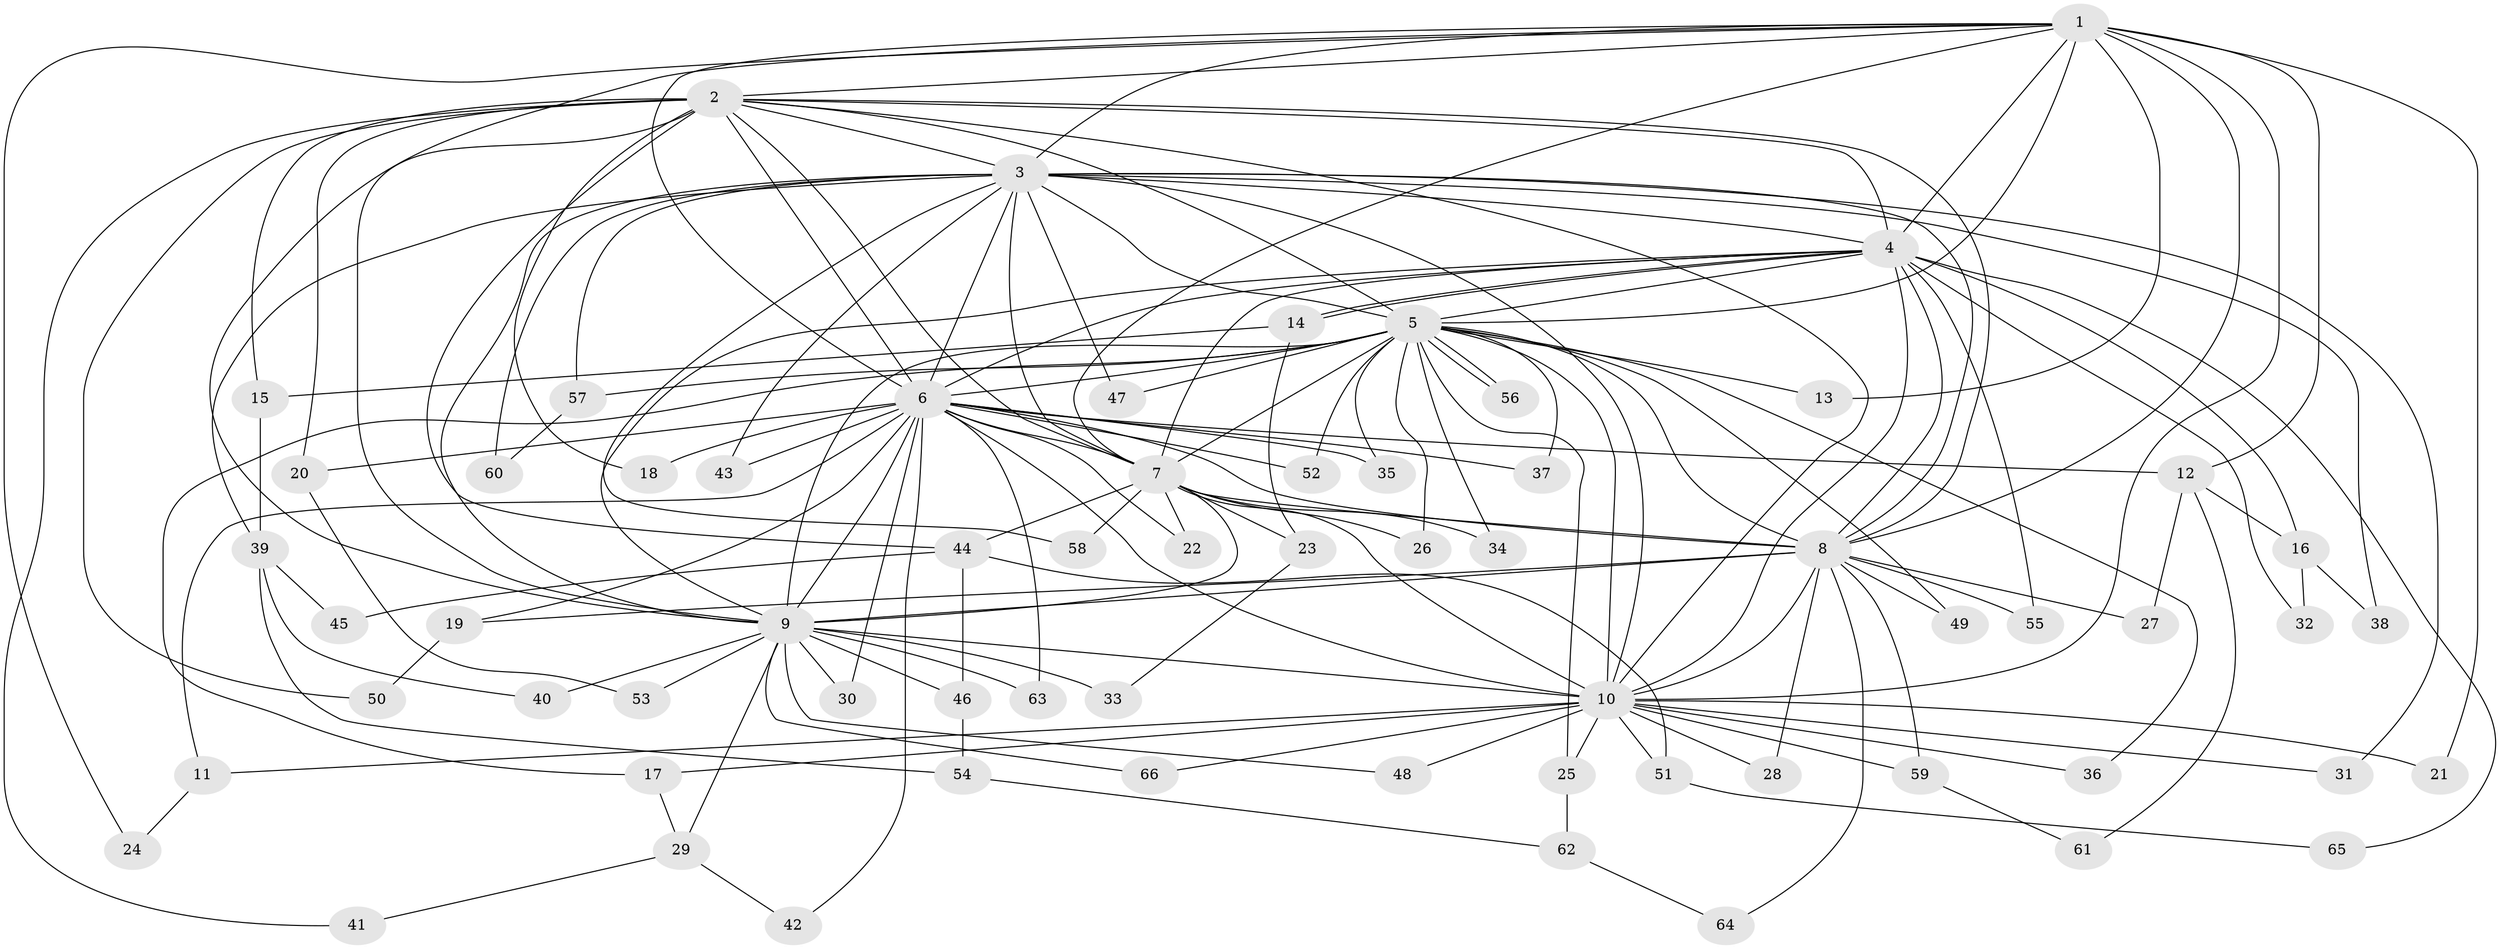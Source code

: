 // Generated by graph-tools (version 1.1) at 2025/25/03/09/25 03:25:39]
// undirected, 66 vertices, 157 edges
graph export_dot {
graph [start="1"]
  node [color=gray90,style=filled];
  1;
  2;
  3;
  4;
  5;
  6;
  7;
  8;
  9;
  10;
  11;
  12;
  13;
  14;
  15;
  16;
  17;
  18;
  19;
  20;
  21;
  22;
  23;
  24;
  25;
  26;
  27;
  28;
  29;
  30;
  31;
  32;
  33;
  34;
  35;
  36;
  37;
  38;
  39;
  40;
  41;
  42;
  43;
  44;
  45;
  46;
  47;
  48;
  49;
  50;
  51;
  52;
  53;
  54;
  55;
  56;
  57;
  58;
  59;
  60;
  61;
  62;
  63;
  64;
  65;
  66;
  1 -- 2;
  1 -- 3;
  1 -- 4;
  1 -- 5;
  1 -- 6;
  1 -- 7;
  1 -- 8;
  1 -- 9;
  1 -- 10;
  1 -- 12;
  1 -- 13;
  1 -- 21;
  1 -- 24;
  2 -- 3;
  2 -- 4;
  2 -- 5;
  2 -- 6;
  2 -- 7;
  2 -- 8;
  2 -- 9;
  2 -- 10;
  2 -- 15;
  2 -- 18;
  2 -- 20;
  2 -- 41;
  2 -- 44;
  2 -- 50;
  3 -- 4;
  3 -- 5;
  3 -- 6;
  3 -- 7;
  3 -- 8;
  3 -- 9;
  3 -- 10;
  3 -- 31;
  3 -- 38;
  3 -- 39;
  3 -- 43;
  3 -- 47;
  3 -- 57;
  3 -- 58;
  3 -- 60;
  4 -- 5;
  4 -- 6;
  4 -- 7;
  4 -- 8;
  4 -- 9;
  4 -- 10;
  4 -- 14;
  4 -- 14;
  4 -- 16;
  4 -- 32;
  4 -- 55;
  4 -- 65;
  5 -- 6;
  5 -- 7;
  5 -- 8;
  5 -- 9;
  5 -- 10;
  5 -- 13;
  5 -- 17;
  5 -- 25;
  5 -- 26;
  5 -- 34;
  5 -- 35;
  5 -- 36;
  5 -- 37;
  5 -- 47;
  5 -- 49;
  5 -- 52;
  5 -- 56;
  5 -- 56;
  5 -- 57;
  6 -- 7;
  6 -- 8;
  6 -- 9;
  6 -- 10;
  6 -- 11;
  6 -- 12;
  6 -- 18;
  6 -- 19;
  6 -- 20;
  6 -- 22;
  6 -- 30;
  6 -- 35;
  6 -- 37;
  6 -- 42;
  6 -- 43;
  6 -- 52;
  6 -- 63;
  7 -- 8;
  7 -- 9;
  7 -- 10;
  7 -- 22;
  7 -- 23;
  7 -- 26;
  7 -- 34;
  7 -- 44;
  7 -- 58;
  8 -- 9;
  8 -- 10;
  8 -- 19;
  8 -- 27;
  8 -- 28;
  8 -- 49;
  8 -- 55;
  8 -- 59;
  8 -- 64;
  9 -- 10;
  9 -- 29;
  9 -- 30;
  9 -- 33;
  9 -- 40;
  9 -- 46;
  9 -- 48;
  9 -- 53;
  9 -- 63;
  9 -- 66;
  10 -- 11;
  10 -- 17;
  10 -- 21;
  10 -- 25;
  10 -- 28;
  10 -- 31;
  10 -- 36;
  10 -- 48;
  10 -- 51;
  10 -- 59;
  10 -- 66;
  11 -- 24;
  12 -- 16;
  12 -- 27;
  12 -- 61;
  14 -- 15;
  14 -- 23;
  15 -- 39;
  16 -- 32;
  16 -- 38;
  17 -- 29;
  19 -- 50;
  20 -- 53;
  23 -- 33;
  25 -- 62;
  29 -- 41;
  29 -- 42;
  39 -- 40;
  39 -- 45;
  39 -- 54;
  44 -- 45;
  44 -- 46;
  44 -- 51;
  46 -- 54;
  51 -- 65;
  54 -- 62;
  57 -- 60;
  59 -- 61;
  62 -- 64;
}
